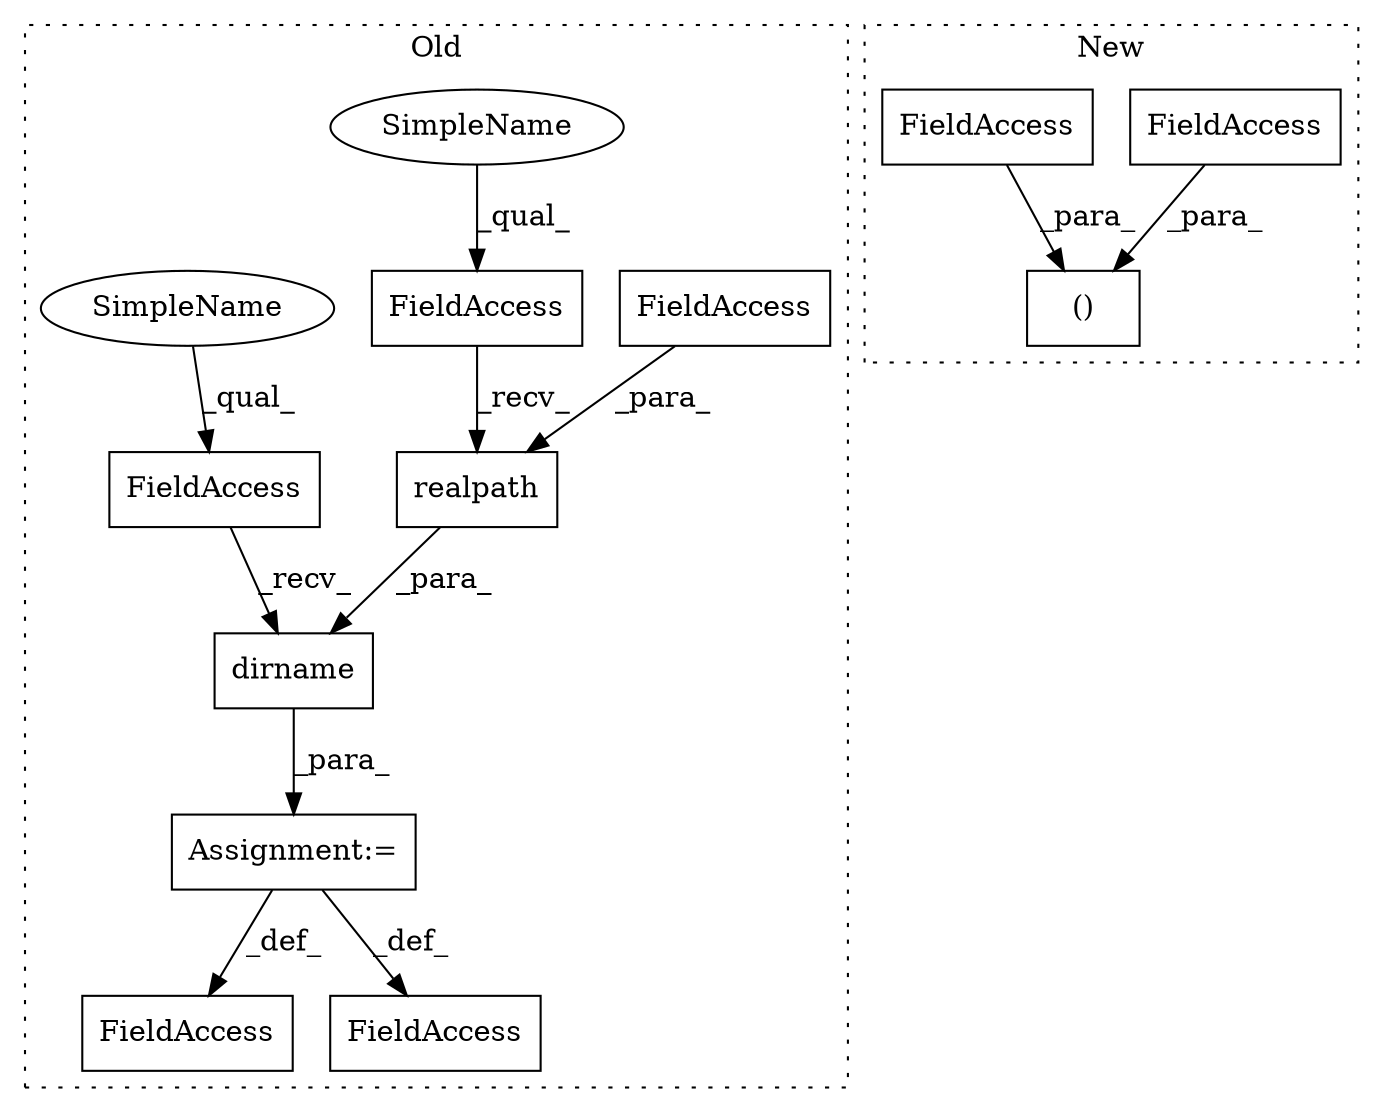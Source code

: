 digraph G {
subgraph cluster0 {
1 [label="realpath" a="32" s="258,275" l="9,1" shape="box"];
3 [label="FieldAccess" a="22" s="267" l="8" shape="box"];
4 [label="FieldAccess" a="22" s="250" l="7" shape="box"];
6 [label="dirname" a="32" s="242,276" l="8,1" shape="box"];
7 [label="FieldAccess" a="22" s="234" l="7" shape="box"];
9 [label="FieldAccess" a="22" s="283" l="13" shape="box"];
10 [label="Assignment:=" a="7" s="233" l="1" shape="box"];
11 [label="FieldAccess" a="22" s="221" l="12" shape="box"];
12 [label="SimpleName" a="42" s="250" l="2" shape="ellipse"];
13 [label="SimpleName" a="42" s="234" l="2" shape="ellipse"];
label = "Old";
style="dotted";
}
subgraph cluster1 {
2 [label="()" a="106" s="252" l="33" shape="box"];
5 [label="FieldAccess" a="22" s="252" l="12" shape="box"];
8 [label="FieldAccess" a="22" s="277" l="8" shape="box"];
label = "New";
style="dotted";
}
1 -> 6 [label="_para_"];
3 -> 1 [label="_para_"];
4 -> 1 [label="_recv_"];
5 -> 2 [label="_para_"];
6 -> 10 [label="_para_"];
7 -> 6 [label="_recv_"];
8 -> 2 [label="_para_"];
10 -> 11 [label="_def_"];
10 -> 9 [label="_def_"];
12 -> 4 [label="_qual_"];
13 -> 7 [label="_qual_"];
}